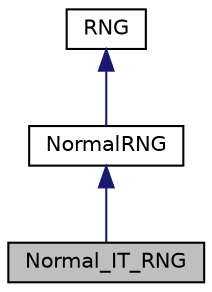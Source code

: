 digraph "Normal_IT_RNG"
{
 // LATEX_PDF_SIZE
  edge [fontname="Helvetica",fontsize="10",labelfontname="Helvetica",labelfontsize="10"];
  node [fontname="Helvetica",fontsize="10",shape=record];
  Node1 [label="Normal_IT_RNG",height=0.2,width=0.4,color="black", fillcolor="grey75", style="filled", fontcolor="black",tooltip=" "];
  Node2 -> Node1 [dir="back",color="midnightblue",fontsize="10",style="solid",fontname="Helvetica"];
  Node2 [label="NormalRNG",height=0.2,width=0.4,color="black", fillcolor="white", style="filled",URL="$classNormalRNG.html",tooltip=" "];
  Node3 -> Node2 [dir="back",color="midnightblue",fontsize="10",style="solid",fontname="Helvetica"];
  Node3 [label="RNG",height=0.2,width=0.4,color="black", fillcolor="white", style="filled",URL="$classRNG.html",tooltip=" "];
}
